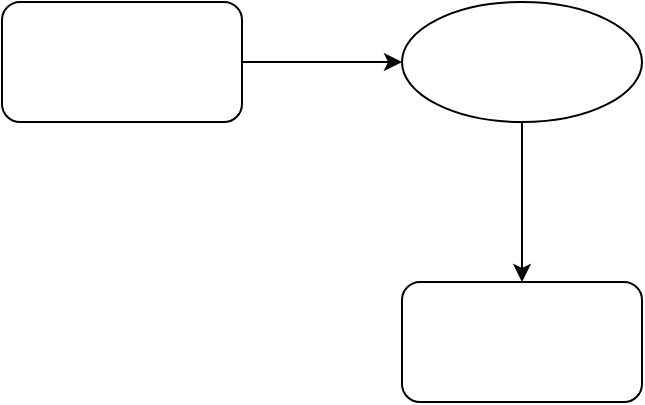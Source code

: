 <mxfile version="17.2.4" type="github">
  <diagram id="_cvDZ2DEq5BDZDUtDMIE" name="第 1 页">
    <mxGraphModel dx="1422" dy="772" grid="1" gridSize="10" guides="1" tooltips="1" connect="1" arrows="1" fold="1" page="1" pageScale="1" pageWidth="827" pageHeight="1169" math="0" shadow="0">
      <root>
        <mxCell id="0" />
        <mxCell id="1" parent="0" />
        <mxCell id="yNtYfz_LsPqnev4Xcj9q-3" value="" style="edgeStyle=orthogonalEdgeStyle;rounded=0;orthogonalLoop=1;jettySize=auto;html=1;" edge="1" parent="1" source="yNtYfz_LsPqnev4Xcj9q-1" target="yNtYfz_LsPqnev4Xcj9q-2">
          <mxGeometry relative="1" as="geometry" />
        </mxCell>
        <mxCell id="yNtYfz_LsPqnev4Xcj9q-1" value="" style="rounded=1;whiteSpace=wrap;html=1;" vertex="1" parent="1">
          <mxGeometry x="190" y="250" width="120" height="60" as="geometry" />
        </mxCell>
        <mxCell id="yNtYfz_LsPqnev4Xcj9q-5" value="" style="edgeStyle=orthogonalEdgeStyle;rounded=0;orthogonalLoop=1;jettySize=auto;html=1;" edge="1" parent="1" source="yNtYfz_LsPqnev4Xcj9q-2" target="yNtYfz_LsPqnev4Xcj9q-4">
          <mxGeometry relative="1" as="geometry" />
        </mxCell>
        <mxCell id="yNtYfz_LsPqnev4Xcj9q-2" value="" style="ellipse;whiteSpace=wrap;html=1;rounded=1;" vertex="1" parent="1">
          <mxGeometry x="390" y="250" width="120" height="60" as="geometry" />
        </mxCell>
        <mxCell id="yNtYfz_LsPqnev4Xcj9q-4" value="" style="rounded=1;whiteSpace=wrap;html=1;" vertex="1" parent="1">
          <mxGeometry x="390" y="390" width="120" height="60" as="geometry" />
        </mxCell>
      </root>
    </mxGraphModel>
  </diagram>
</mxfile>
